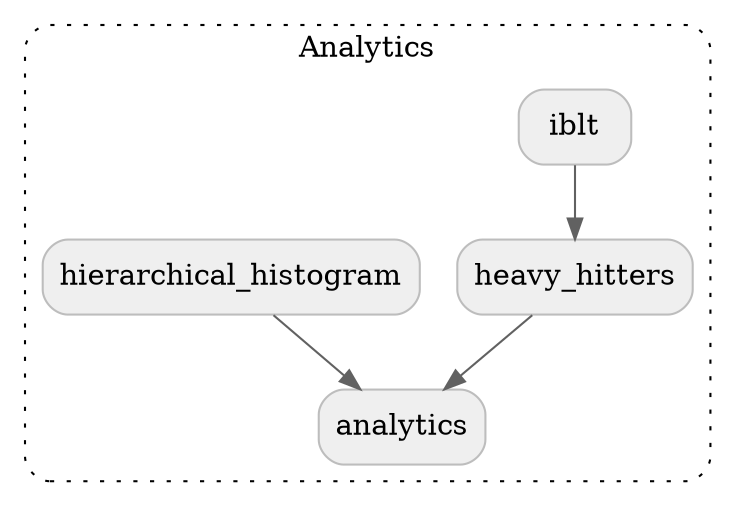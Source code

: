 digraph {
  graph [style="dotted,rounded"]
  node [shape="box", style="rounded,filled", fillcolor="#efefef", color="#bdbdbd"]
  edge [color="#616161"]

  subgraph cluster_analytics {
    graph [label="Analytics", href="https://github.com/google-parfait/tensorflow-federated/blob/main/tensorflow_federated/python/analytics" target="_parent"]
    iblt [href="https://github.com/google-parfait/tensorflow-federated/blob/main/tensorflow_federated/python/analytics/heavy_hitters/iblt" target="_parent"]
    heavy_hitters [href="https://github.com/google-parfait/tensorflow-federated/blob/main/tensorflow_federated/python/analytics/heavy_hitters" target="_parent"]
    hierarchical_histogram [href="https://github.com/google-parfait/tensorflow-federated/blob/main/tensorflow_federated/python/analytics/hierarchical_histogram" target="_parent"]
    analytics [href="https://github.com/google-parfait/tensorflow-federated/blob/main/tensorflow_federated/python/analytics" target="_parent"]
  }

  iblt -> heavy_hitters
  heavy_hitters -> analytics
  hierarchical_histogram -> analytics
}
